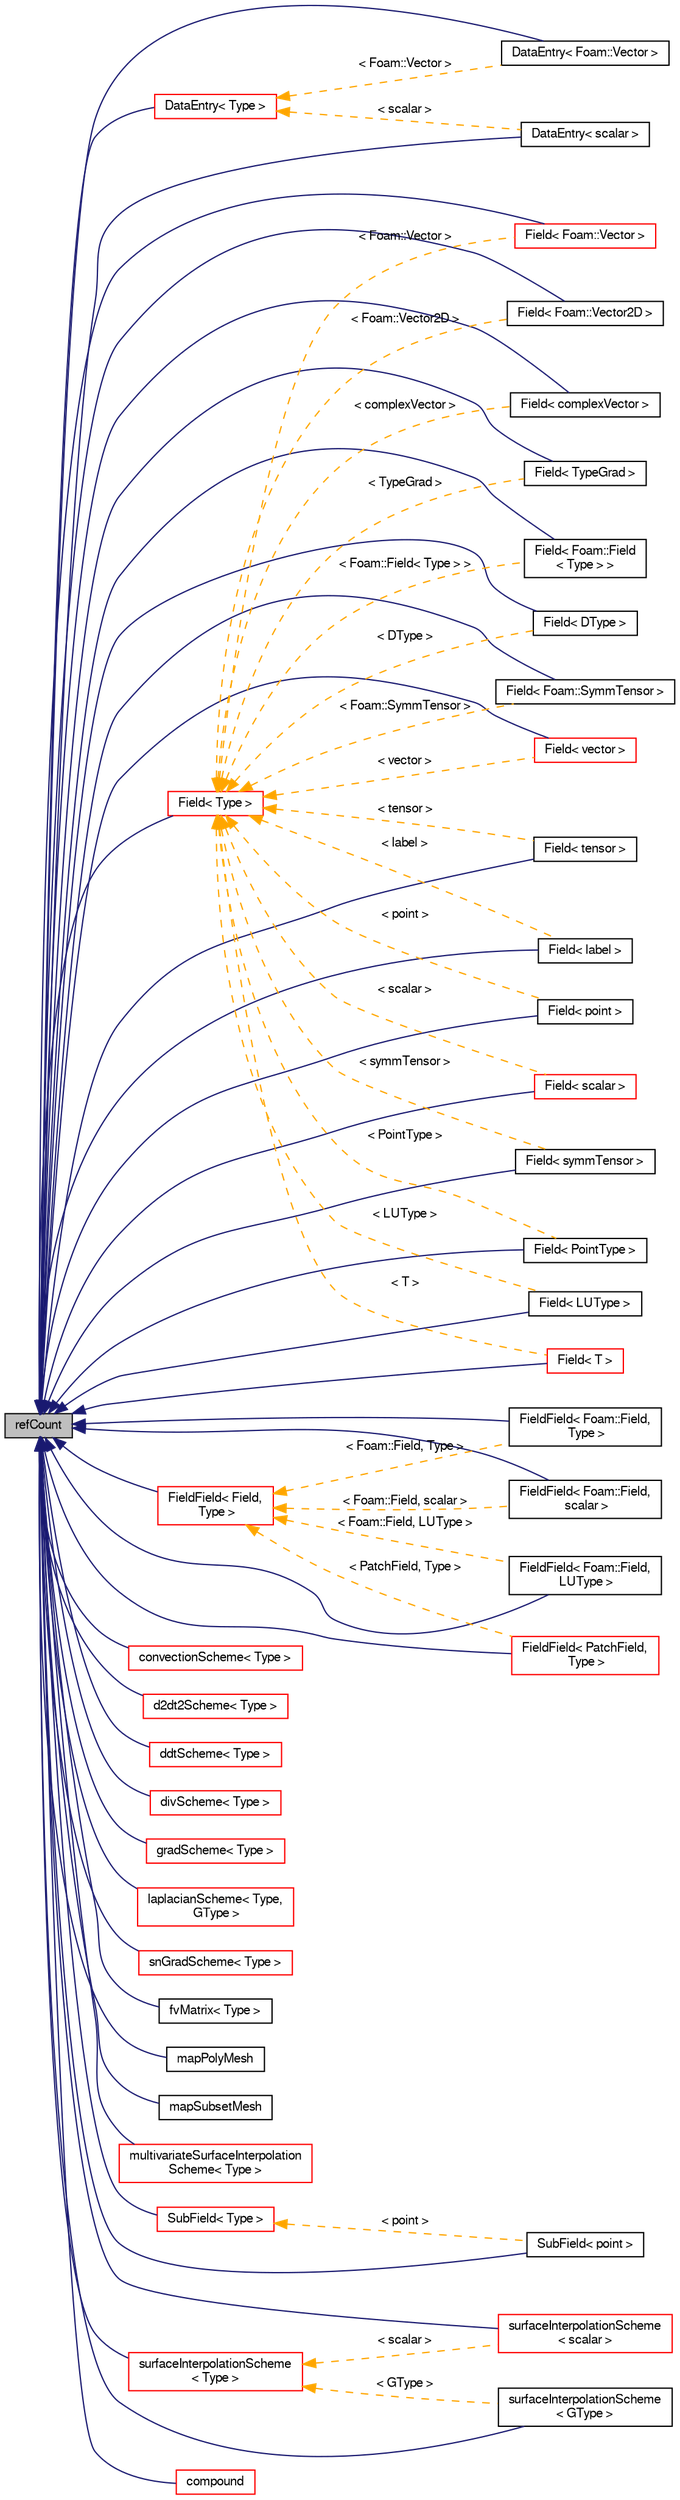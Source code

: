 digraph "refCount"
{
  bgcolor="transparent";
  edge [fontname="FreeSans",fontsize="10",labelfontname="FreeSans",labelfontsize="10"];
  node [fontname="FreeSans",fontsize="10",shape=record];
  rankdir="LR";
  Node1 [label="refCount",height=0.2,width=0.4,color="black", fillcolor="grey75", style="filled" fontcolor="black"];
  Node1 -> Node2 [dir="back",color="midnightblue",fontsize="10",style="solid",fontname="FreeSans"];
  Node2 [label="DataEntry\< Foam::Vector \>",height=0.2,width=0.4,color="black",URL="$a00480.html"];
  Node1 -> Node3 [dir="back",color="midnightblue",fontsize="10",style="solid",fontname="FreeSans"];
  Node3 [label="DataEntry\< scalar \>",height=0.2,width=0.4,color="black",URL="$a00480.html"];
  Node1 -> Node4 [dir="back",color="midnightblue",fontsize="10",style="solid",fontname="FreeSans"];
  Node4 [label="Field\< complexVector \>",height=0.2,width=0.4,color="black",URL="$a00733.html"];
  Node1 -> Node5 [dir="back",color="midnightblue",fontsize="10",style="solid",fontname="FreeSans"];
  Node5 [label="Field\< DType \>",height=0.2,width=0.4,color="black",URL="$a00733.html"];
  Node1 -> Node6 [dir="back",color="midnightblue",fontsize="10",style="solid",fontname="FreeSans"];
  Node6 [label="Field\< Foam::Field\l\< Type \> \>",height=0.2,width=0.4,color="black",URL="$a00733.html"];
  Node1 -> Node7 [dir="back",color="midnightblue",fontsize="10",style="solid",fontname="FreeSans"];
  Node7 [label="Field\< Foam::SymmTensor \>",height=0.2,width=0.4,color="black",URL="$a00733.html"];
  Node1 -> Node8 [dir="back",color="midnightblue",fontsize="10",style="solid",fontname="FreeSans"];
  Node8 [label="Field\< Foam::Vector \>",height=0.2,width=0.4,color="red",URL="$a00733.html"];
  Node1 -> Node9 [dir="back",color="midnightblue",fontsize="10",style="solid",fontname="FreeSans"];
  Node9 [label="Field\< Foam::Vector2D \>",height=0.2,width=0.4,color="black",URL="$a00733.html"];
  Node1 -> Node10 [dir="back",color="midnightblue",fontsize="10",style="solid",fontname="FreeSans"];
  Node10 [label="Field\< label \>",height=0.2,width=0.4,color="black",URL="$a00733.html"];
  Node1 -> Node11 [dir="back",color="midnightblue",fontsize="10",style="solid",fontname="FreeSans"];
  Node11 [label="Field\< LUType \>",height=0.2,width=0.4,color="black",URL="$a00733.html"];
  Node1 -> Node12 [dir="back",color="midnightblue",fontsize="10",style="solid",fontname="FreeSans"];
  Node12 [label="Field\< point \>",height=0.2,width=0.4,color="black",URL="$a00733.html"];
  Node1 -> Node13 [dir="back",color="midnightblue",fontsize="10",style="solid",fontname="FreeSans"];
  Node13 [label="Field\< PointType \>",height=0.2,width=0.4,color="black",URL="$a00733.html"];
  Node1 -> Node14 [dir="back",color="midnightblue",fontsize="10",style="solid",fontname="FreeSans"];
  Node14 [label="Field\< scalar \>",height=0.2,width=0.4,color="red",URL="$a00733.html"];
  Node1 -> Node15 [dir="back",color="midnightblue",fontsize="10",style="solid",fontname="FreeSans"];
  Node15 [label="Field\< symmTensor \>",height=0.2,width=0.4,color="black",URL="$a00733.html"];
  Node1 -> Node16 [dir="back",color="midnightblue",fontsize="10",style="solid",fontname="FreeSans"];
  Node16 [label="Field\< T \>",height=0.2,width=0.4,color="red",URL="$a00733.html"];
  Node1 -> Node17 [dir="back",color="midnightblue",fontsize="10",style="solid",fontname="FreeSans"];
  Node17 [label="Field\< tensor \>",height=0.2,width=0.4,color="black",URL="$a00733.html"];
  Node1 -> Node18 [dir="back",color="midnightblue",fontsize="10",style="solid",fontname="FreeSans"];
  Node18 [label="Field\< TypeGrad \>",height=0.2,width=0.4,color="black",URL="$a00733.html"];
  Node1 -> Node19 [dir="back",color="midnightblue",fontsize="10",style="solid",fontname="FreeSans"];
  Node19 [label="Field\< vector \>",height=0.2,width=0.4,color="red",URL="$a00733.html"];
  Node1 -> Node20 [dir="back",color="midnightblue",fontsize="10",style="solid",fontname="FreeSans"];
  Node20 [label="FieldField\< Foam::Field,\l LUType \>",height=0.2,width=0.4,color="black",URL="$a00740.html"];
  Node1 -> Node21 [dir="back",color="midnightblue",fontsize="10",style="solid",fontname="FreeSans"];
  Node21 [label="FieldField\< Foam::Field,\l scalar \>",height=0.2,width=0.4,color="black",URL="$a00740.html"];
  Node1 -> Node22 [dir="back",color="midnightblue",fontsize="10",style="solid",fontname="FreeSans"];
  Node22 [label="FieldField\< Foam::Field,\l Type \>",height=0.2,width=0.4,color="black",URL="$a00740.html"];
  Node1 -> Node23 [dir="back",color="midnightblue",fontsize="10",style="solid",fontname="FreeSans"];
  Node23 [label="FieldField\< PatchField,\l Type \>",height=0.2,width=0.4,color="red",URL="$a00740.html"];
  Node1 -> Node24 [dir="back",color="midnightblue",fontsize="10",style="solid",fontname="FreeSans"];
  Node24 [label="DataEntry\< Type \>",height=0.2,width=0.4,color="red",URL="$a00480.html",tooltip="Top level data entry class for use in dictionaries. Provides a mechanism to specify a variable as a c..."];
  Node24 -> Node3 [dir="back",color="orange",fontsize="10",style="dashed",label=" \< scalar \>" ,fontname="FreeSans"];
  Node24 -> Node2 [dir="back",color="orange",fontsize="10",style="dashed",label=" \< Foam::Vector \>" ,fontname="FreeSans"];
  Node1 -> Node25 [dir="back",color="midnightblue",fontsize="10",style="solid",fontname="FreeSans"];
  Node25 [label="Field\< Type \>",height=0.2,width=0.4,color="red",URL="$a00733.html",tooltip="Pre-declare SubField and related Field type. "];
  Node25 -> Node7 [dir="back",color="orange",fontsize="10",style="dashed",label=" \< Foam::SymmTensor \>" ,fontname="FreeSans"];
  Node25 -> Node17 [dir="back",color="orange",fontsize="10",style="dashed",label=" \< tensor \>" ,fontname="FreeSans"];
  Node25 -> Node15 [dir="back",color="orange",fontsize="10",style="dashed",label=" \< symmTensor \>" ,fontname="FreeSans"];
  Node25 -> Node14 [dir="back",color="orange",fontsize="10",style="dashed",label=" \< scalar \>" ,fontname="FreeSans"];
  Node25 -> Node10 [dir="back",color="orange",fontsize="10",style="dashed",label=" \< label \>" ,fontname="FreeSans"];
  Node25 -> Node19 [dir="back",color="orange",fontsize="10",style="dashed",label=" \< vector \>" ,fontname="FreeSans"];
  Node25 -> Node4 [dir="back",color="orange",fontsize="10",style="dashed",label=" \< complexVector \>" ,fontname="FreeSans"];
  Node25 -> Node16 [dir="back",color="orange",fontsize="10",style="dashed",label=" \< T \>" ,fontname="FreeSans"];
  Node25 -> Node11 [dir="back",color="orange",fontsize="10",style="dashed",label=" \< LUType \>" ,fontname="FreeSans"];
  Node25 -> Node5 [dir="back",color="orange",fontsize="10",style="dashed",label=" \< DType \>" ,fontname="FreeSans"];
  Node25 -> Node6 [dir="back",color="orange",fontsize="10",style="dashed",label=" \< Foam::Field\< Type \> \>" ,fontname="FreeSans"];
  Node25 -> Node18 [dir="back",color="orange",fontsize="10",style="dashed",label=" \< TypeGrad \>" ,fontname="FreeSans"];
  Node25 -> Node8 [dir="back",color="orange",fontsize="10",style="dashed",label=" \< Foam::Vector \>" ,fontname="FreeSans"];
  Node25 -> Node12 [dir="back",color="orange",fontsize="10",style="dashed",label=" \< point \>" ,fontname="FreeSans"];
  Node25 -> Node13 [dir="back",color="orange",fontsize="10",style="dashed",label=" \< PointType \>" ,fontname="FreeSans"];
  Node25 -> Node9 [dir="back",color="orange",fontsize="10",style="dashed",label=" \< Foam::Vector2D \>" ,fontname="FreeSans"];
  Node1 -> Node26 [dir="back",color="midnightblue",fontsize="10",style="solid",fontname="FreeSans"];
  Node26 [label="FieldField\< Field,\l Type \>",height=0.2,width=0.4,color="red",URL="$a00740.html",tooltip="Generic field type. "];
  Node26 -> Node21 [dir="back",color="orange",fontsize="10",style="dashed",label=" \< Foam::Field, scalar \>" ,fontname="FreeSans"];
  Node26 -> Node22 [dir="back",color="orange",fontsize="10",style="dashed",label=" \< Foam::Field, Type \>" ,fontname="FreeSans"];
  Node26 -> Node23 [dir="back",color="orange",fontsize="10",style="dashed",label=" \< PatchField, Type \>" ,fontname="FreeSans"];
  Node26 -> Node20 [dir="back",color="orange",fontsize="10",style="dashed",label=" \< Foam::Field, LUType \>" ,fontname="FreeSans"];
  Node1 -> Node27 [dir="back",color="midnightblue",fontsize="10",style="solid",fontname="FreeSans"];
  Node27 [label="convectionScheme\< Type \>",height=0.2,width=0.4,color="red",URL="$a00384.html",tooltip="Abstract base class for convection schemes. "];
  Node1 -> Node28 [dir="back",color="midnightblue",fontsize="10",style="solid",fontname="FreeSans"];
  Node28 [label="d2dt2Scheme\< Type \>",height=0.2,width=0.4,color="red",URL="$a00474.html",tooltip="Abstract base class for d2dt2 schemes. "];
  Node1 -> Node29 [dir="back",color="midnightblue",fontsize="10",style="solid",fontname="FreeSans"];
  Node29 [label="ddtScheme\< Type \>",height=0.2,width=0.4,color="red",URL="$a00481.html",tooltip="Abstract base class for ddt schemes. "];
  Node1 -> Node30 [dir="back",color="midnightblue",fontsize="10",style="solid",fontname="FreeSans"];
  Node30 [label="divScheme\< Type \>",height=0.2,width=0.4,color="red",URL="$a00548.html",tooltip="Abstract base class for div schemes. "];
  Node1 -> Node31 [dir="back",color="midnightblue",fontsize="10",style="solid",fontname="FreeSans"];
  Node31 [label="gradScheme\< Type \>",height=0.2,width=0.4,color="red",URL="$a00918.html",tooltip="Abstract base class for gradient schemes. "];
  Node1 -> Node32 [dir="back",color="midnightblue",fontsize="10",style="solid",fontname="FreeSans"];
  Node32 [label="laplacianScheme\< Type,\l GType \>",height=0.2,width=0.4,color="red",URL="$a01234.html",tooltip="Abstract base class for laplacian schemes. "];
  Node1 -> Node33 [dir="back",color="midnightblue",fontsize="10",style="solid",fontname="FreeSans"];
  Node33 [label="snGradScheme\< Type \>",height=0.2,width=0.4,color="red",URL="$a02294.html",tooltip="Abstract base class for snGrad schemes. "];
  Node1 -> Node34 [dir="back",color="midnightblue",fontsize="10",style="solid",fontname="FreeSans"];
  Node34 [label="fvMatrix\< Type \>",height=0.2,width=0.4,color="black",URL="$a00850.html",tooltip="A special matrix type and solver, designed for finite volume solutions of scalar equations. Face addressing is used to make all matrix assembly and solution loops vectorise. "];
  Node1 -> Node35 [dir="back",color="midnightblue",fontsize="10",style="solid",fontname="FreeSans"];
  Node35 [label="mapPolyMesh",height=0.2,width=0.4,color="black",URL="$a01392.html",tooltip="Class containing mesh-to-mesh mapping information after a change in polyMesh topology. "];
  Node1 -> Node36 [dir="back",color="midnightblue",fontsize="10",style="solid",fontname="FreeSans"];
  Node36 [label="mapSubsetMesh",height=0.2,width=0.4,color="black",URL="$a01393.html",tooltip="Class containing mesh-to-mesh mapping information after a subset operation. "];
  Node1 -> Node37 [dir="back",color="midnightblue",fontsize="10",style="solid",fontname="FreeSans"];
  Node37 [label="multivariateSurfaceInterpolation\lScheme\< Type \>",height=0.2,width=0.4,color="red",URL="$a01519.html",tooltip="Abstract base class for multi-variate surface interpolation schemes. "];
  Node1 -> Node38 [dir="back",color="midnightblue",fontsize="10",style="solid",fontname="FreeSans"];
  Node38 [label="SubField\< Type \>",height=0.2,width=0.4,color="red",URL="$a02396.html",tooltip="Pre-declare related SubField type. "];
  Node38 -> Node39 [dir="back",color="orange",fontsize="10",style="dashed",label=" \< point \>" ,fontname="FreeSans"];
  Node39 [label="SubField\< point \>",height=0.2,width=0.4,color="black",URL="$a02396.html"];
  Node1 -> Node40 [dir="back",color="midnightblue",fontsize="10",style="solid",fontname="FreeSans"];
  Node40 [label="surfaceInterpolationScheme\l\< Type \>",height=0.2,width=0.4,color="red",URL="$a02415.html",tooltip="Abstract base class for surface interpolation schemes. "];
  Node40 -> Node41 [dir="back",color="orange",fontsize="10",style="dashed",label=" \< scalar \>" ,fontname="FreeSans"];
  Node41 [label="surfaceInterpolationScheme\l\< scalar \>",height=0.2,width=0.4,color="red",URL="$a02415.html"];
  Node40 -> Node42 [dir="back",color="orange",fontsize="10",style="dashed",label=" \< GType \>" ,fontname="FreeSans"];
  Node42 [label="surfaceInterpolationScheme\l\< GType \>",height=0.2,width=0.4,color="black",URL="$a02415.html"];
  Node1 -> Node43 [dir="back",color="midnightblue",fontsize="10",style="solid",fontname="FreeSans"];
  Node43 [label="compound",height=0.2,width=0.4,color="red",URL="$a00322.html",tooltip="Abstract base class for complex tokens. "];
  Node1 -> Node39 [dir="back",color="midnightblue",fontsize="10",style="solid",fontname="FreeSans"];
  Node1 -> Node42 [dir="back",color="midnightblue",fontsize="10",style="solid",fontname="FreeSans"];
  Node1 -> Node41 [dir="back",color="midnightblue",fontsize="10",style="solid",fontname="FreeSans"];
}
